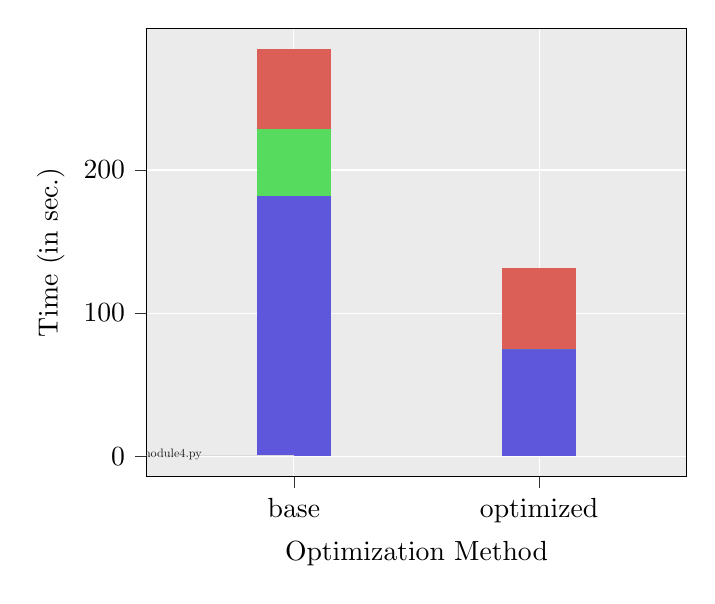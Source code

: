 % This file was created by tikzplotlib v0.9.9.
\begin{tikzpicture}

\definecolor{color0}{rgb}{0.373,0.341,0.859}
\definecolor{color1}{rgb}{0.341,0.859,0.373}
\definecolor{color2}{rgb}{0.859,0.373,0.341}

\begin{axis}[
axis background/.style={fill=white!92.157!black},
tick align=outside,
tick pos=left,
x grid style={white},
xlabel={Optimization Method},
xmajorgrids,
xmin=0.4, xmax=2.6,
xminorgrids,
xtick style={color=white!20!black},
xtick={1,2},
xticklabels={base,optimized},
y grid style={white},
ylabel={Time (in sec.)},
ymajorgrids,
ymin=-14.241, ymax=299.062,
yminorgrids,
ytick style={color=white!20!black}
]
\path [fill=color0, line width=0.354pt]
(axis cs:0.85,0)
--(axis cs:0.85,181.834)
--(axis cs:1.15,181.834)
--(axis cs:1.15,0)
--cycle;
\path [fill=color1, line width=0.354pt]
(axis cs:0.85,181.834)
--(axis cs:0.85,228.339)
--(axis cs:1.15,228.339)
--(axis cs:1.15,181.834)
--cycle;
\path [fill=color2, line width=0.354pt]
(axis cs:0.85,228.339)
--(axis cs:0.85,284.821)
--(axis cs:1.15,284.821)
--(axis cs:1.15,228.339)
--cycle;
\path [fill=color0, line width=0.354pt]
(axis cs:1.85,0)
--(axis cs:1.85,75.159)
--(axis cs:2.15,75.159)
--(axis cs:2.15,0)
--cycle;
\path [fill=color1, line width=0.354pt]
(axis cs:1.85,75.159)
--(axis cs:1.85,75.159)
--(axis cs:2.15,75.159)
--(axis cs:2.15,75.159)
--cycle;
\path [fill=color2, line width=0.354pt]
(axis cs:1.85,75.159)
--(axis cs:1.85,131.642)
--(axis cs:2.15,131.642)
--(axis cs:2.15,75.159)
--cycle;

\path [draw=none, fill=white!85.098!black]
(axis cs:0,1)
--(axis cs:1,1)
--(axis cs:1,1.054)
--(axis cs:0,1.054)
--cycle;
\draw (axis cs:0.5,1.027) node[
  scale=0.44,
  text=white!10.196!black,
  rotate=0.0
]{module4.py};
\end{axis}

\end{tikzpicture}
